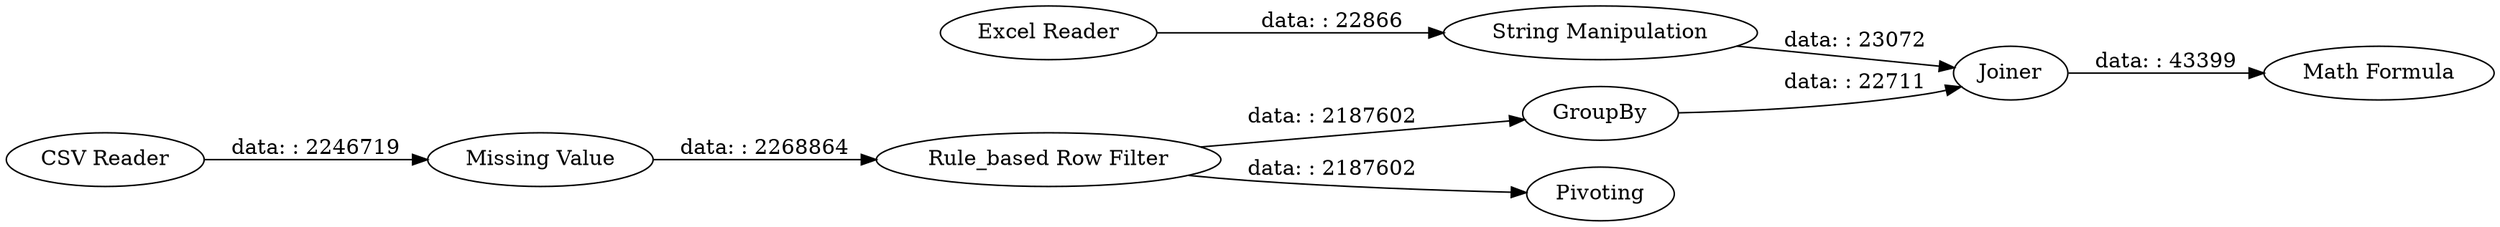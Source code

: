 digraph {
	"3712495426473824502_6" [label="Rule_based Row Filter"]
	"3712495426473824502_10" [label=GroupBy]
	"3712495426473824502_1" [label="CSV Reader"]
	"3712495426473824502_8" [label="String Manipulation"]
	"3712495426473824502_4" [label="Missing Value"]
	"3712495426473824502_7" [label=Pivoting]
	"3712495426473824502_2" [label="Excel Reader"]
	"3712495426473824502_11" [label="Math Formula"]
	"3712495426473824502_9" [label=Joiner]
	"3712495426473824502_6" -> "3712495426473824502_10" [label="data: : 2187602"]
	"3712495426473824502_10" -> "3712495426473824502_9" [label="data: : 22711"]
	"3712495426473824502_9" -> "3712495426473824502_11" [label="data: : 43399"]
	"3712495426473824502_6" -> "3712495426473824502_7" [label="data: : 2187602"]
	"3712495426473824502_2" -> "3712495426473824502_8" [label="data: : 22866"]
	"3712495426473824502_8" -> "3712495426473824502_9" [label="data: : 23072"]
	"3712495426473824502_1" -> "3712495426473824502_4" [label="data: : 2246719"]
	"3712495426473824502_4" -> "3712495426473824502_6" [label="data: : 2268864"]
	rankdir=LR
}

